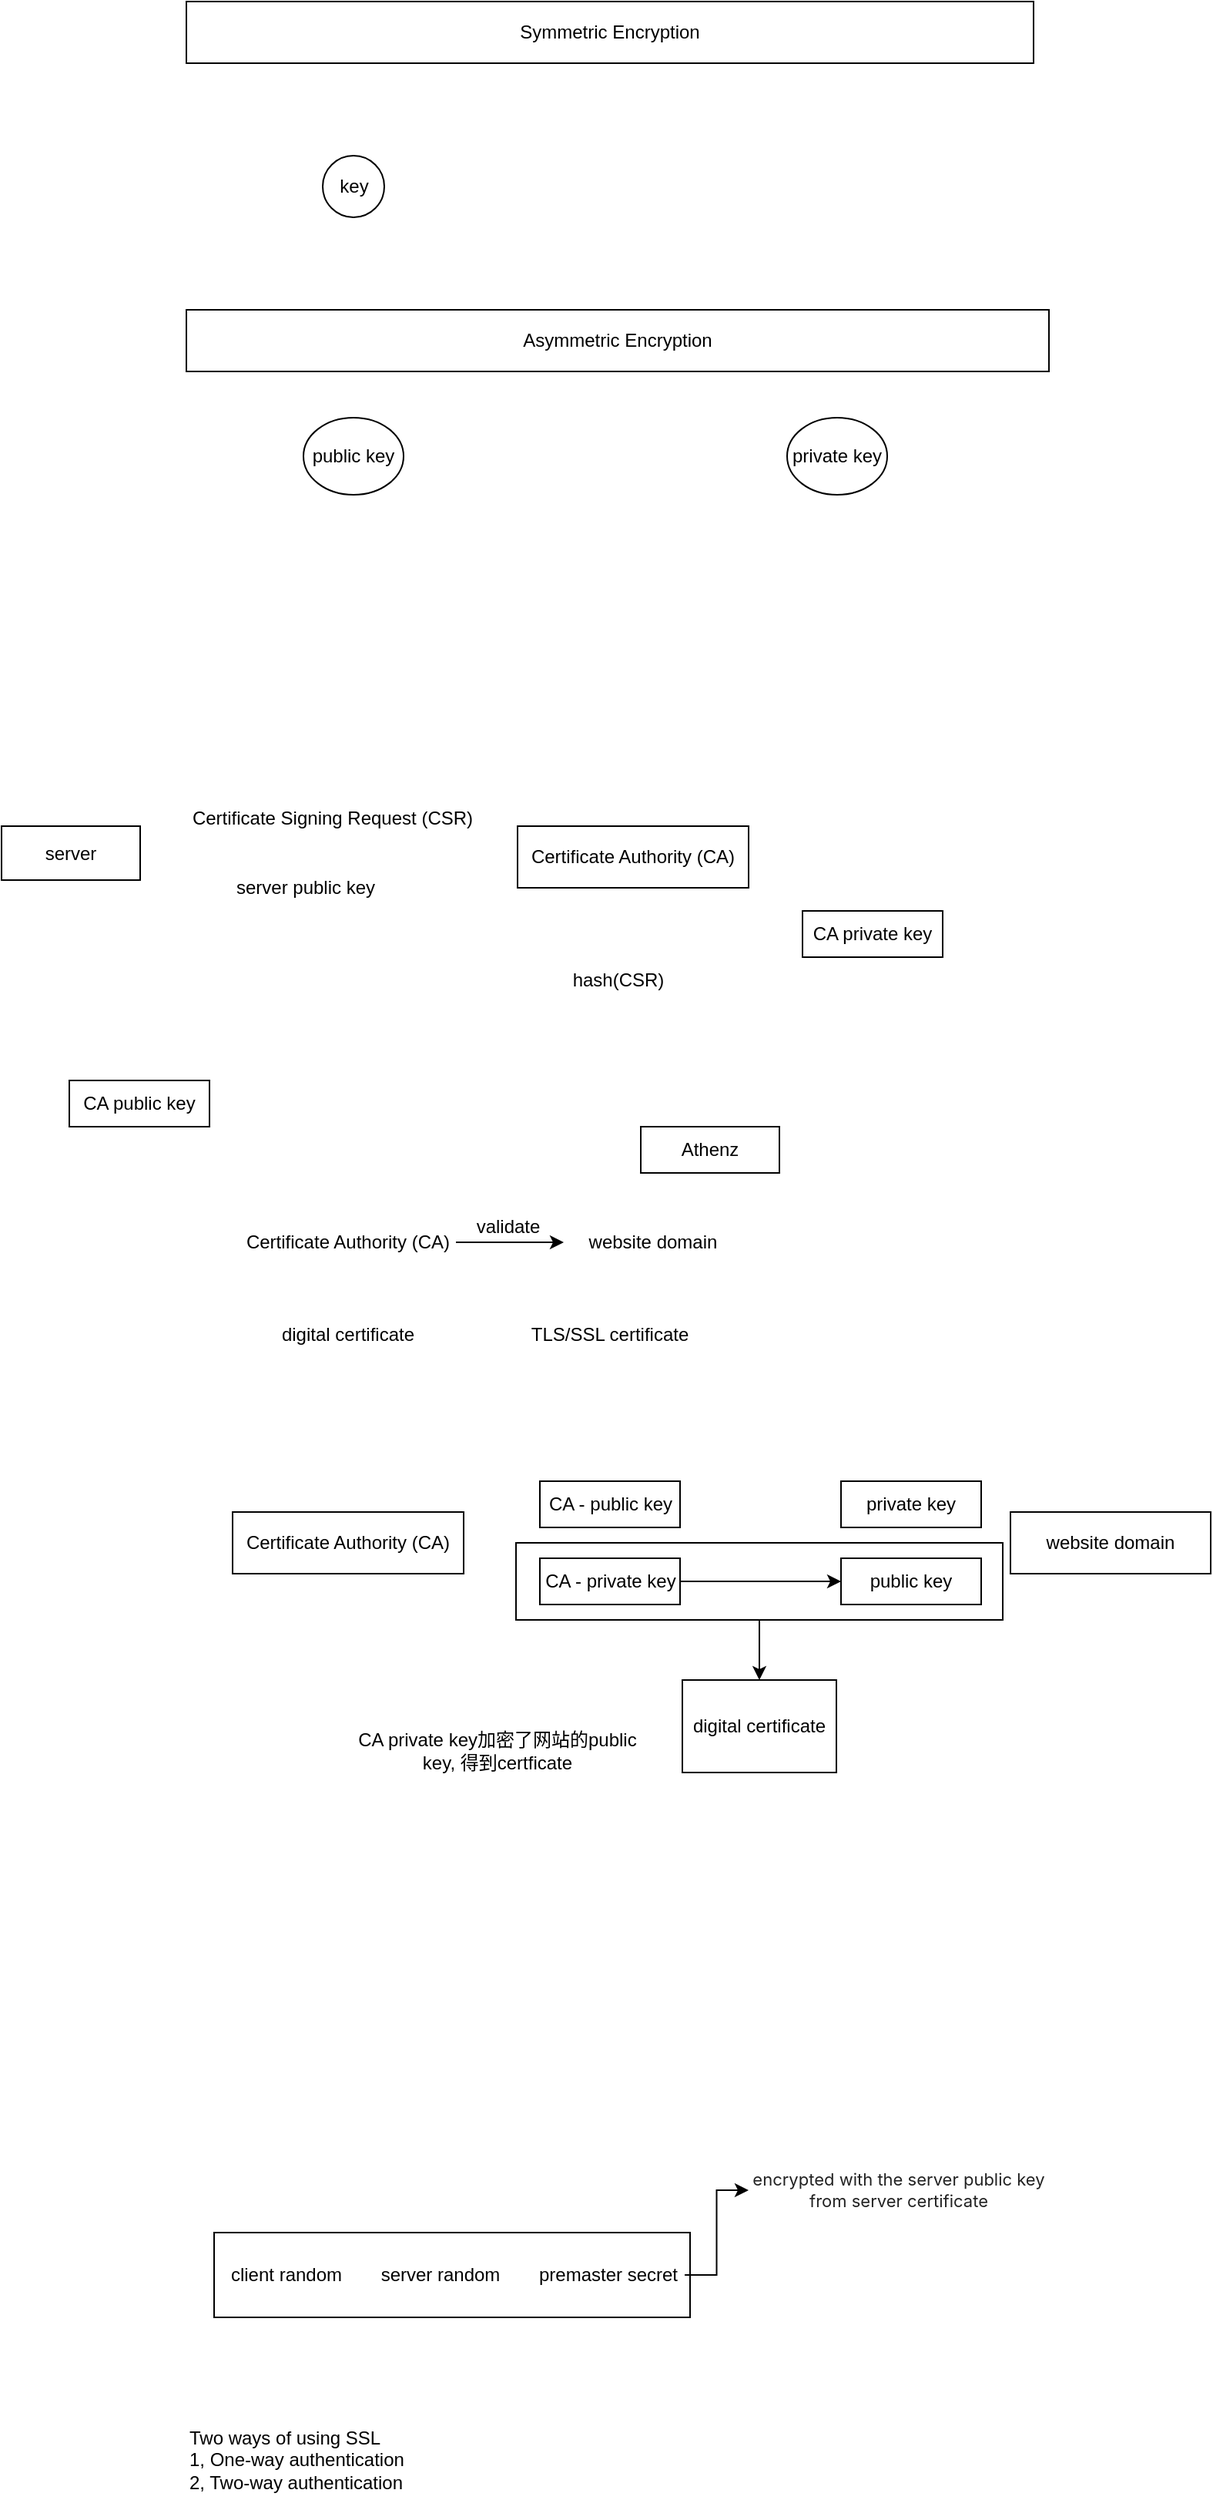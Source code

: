 <mxfile version="24.2.5" type="github">
  <diagram id="h_MF3vdllRQitfquvE4h" name="Page-1">
    <mxGraphModel dx="1434" dy="761" grid="1" gridSize="10" guides="1" tooltips="1" connect="1" arrows="1" fold="1" page="1" pageScale="1" pageWidth="827" pageHeight="1169" math="0" shadow="0">
      <root>
        <mxCell id="0" />
        <mxCell id="1" parent="0" />
        <mxCell id="PdbAGeIDLId4RMrBVTy8-7" value="" style="rounded=0;whiteSpace=wrap;html=1;fontSize=11;" parent="1" vertex="1">
          <mxGeometry x="158" y="1527.5" width="309" height="55" as="geometry" />
        </mxCell>
        <mxCell id="S_oFghBILawp2eDshSNd-26" style="edgeStyle=orthogonalEdgeStyle;rounded=0;orthogonalLoop=1;jettySize=auto;html=1;entryX=0.5;entryY=0;entryDx=0;entryDy=0;curved=1;" parent="1" source="S_oFghBILawp2eDshSNd-25" target="S_oFghBILawp2eDshSNd-17" edge="1">
          <mxGeometry relative="1" as="geometry" />
        </mxCell>
        <mxCell id="S_oFghBILawp2eDshSNd-25" value="" style="rounded=0;whiteSpace=wrap;html=1;" parent="1" vertex="1">
          <mxGeometry x="354" y="1080" width="316" height="50" as="geometry" />
        </mxCell>
        <mxCell id="S_oFghBILawp2eDshSNd-6" value="" style="edgeStyle=orthogonalEdgeStyle;rounded=0;orthogonalLoop=1;jettySize=auto;html=1;" parent="1" source="S_oFghBILawp2eDshSNd-1" target="S_oFghBILawp2eDshSNd-5" edge="1">
          <mxGeometry relative="1" as="geometry" />
        </mxCell>
        <mxCell id="S_oFghBILawp2eDshSNd-1" value="Certificate Authority (CA)" style="text;html=1;strokeColor=none;fillColor=none;align=center;verticalAlign=middle;whiteSpace=wrap;rounded=0;" parent="1" vertex="1">
          <mxGeometry x="175" y="870" width="140" height="30" as="geometry" />
        </mxCell>
        <mxCell id="S_oFghBILawp2eDshSNd-2" value="digital certificate" style="text;html=1;strokeColor=none;fillColor=none;align=center;verticalAlign=middle;whiteSpace=wrap;rounded=0;" parent="1" vertex="1">
          <mxGeometry x="175" y="930" width="140" height="30" as="geometry" />
        </mxCell>
        <mxCell id="S_oFghBILawp2eDshSNd-3" value="Athenz" style="rounded=0;whiteSpace=wrap;html=1;" parent="1" vertex="1">
          <mxGeometry x="435" y="810" width="90" height="30" as="geometry" />
        </mxCell>
        <mxCell id="S_oFghBILawp2eDshSNd-4" value="TLS/SSL certificate" style="text;html=1;strokeColor=none;fillColor=none;align=center;verticalAlign=middle;whiteSpace=wrap;rounded=0;" parent="1" vertex="1">
          <mxGeometry x="345" y="930" width="140" height="30" as="geometry" />
        </mxCell>
        <mxCell id="S_oFghBILawp2eDshSNd-5" value="website domain" style="text;html=1;strokeColor=none;fillColor=none;align=center;verticalAlign=middle;whiteSpace=wrap;rounded=0;" parent="1" vertex="1">
          <mxGeometry x="385" y="870" width="116" height="30" as="geometry" />
        </mxCell>
        <mxCell id="S_oFghBILawp2eDshSNd-7" value="validate" style="text;html=1;strokeColor=none;fillColor=none;align=center;verticalAlign=middle;whiteSpace=wrap;rounded=0;" parent="1" vertex="1">
          <mxGeometry x="319" y="865" width="60" height="20" as="geometry" />
        </mxCell>
        <mxCell id="S_oFghBILawp2eDshSNd-9" value="Certificate Authority (CA)" style="rounded=0;whiteSpace=wrap;html=1;" parent="1" vertex="1">
          <mxGeometry x="170" y="1060" width="150" height="40" as="geometry" />
        </mxCell>
        <mxCell id="S_oFghBILawp2eDshSNd-10" value="CA - public key" style="rounded=0;whiteSpace=wrap;html=1;" parent="1" vertex="1">
          <mxGeometry x="369.5" y="1040" width="91" height="30" as="geometry" />
        </mxCell>
        <mxCell id="S_oFghBILawp2eDshSNd-16" style="edgeStyle=orthogonalEdgeStyle;rounded=0;orthogonalLoop=1;jettySize=auto;html=1;" parent="1" source="S_oFghBILawp2eDshSNd-11" target="S_oFghBILawp2eDshSNd-13" edge="1">
          <mxGeometry relative="1" as="geometry" />
        </mxCell>
        <mxCell id="S_oFghBILawp2eDshSNd-11" value="CA - private key" style="rounded=0;whiteSpace=wrap;html=1;" parent="1" vertex="1">
          <mxGeometry x="369.5" y="1090" width="91" height="30" as="geometry" />
        </mxCell>
        <mxCell id="S_oFghBILawp2eDshSNd-12" value="website domain" style="rounded=0;whiteSpace=wrap;html=1;" parent="1" vertex="1">
          <mxGeometry x="675" y="1060" width="130" height="40" as="geometry" />
        </mxCell>
        <mxCell id="S_oFghBILawp2eDshSNd-13" value="public key" style="rounded=0;whiteSpace=wrap;html=1;" parent="1" vertex="1">
          <mxGeometry x="565" y="1090" width="91" height="30" as="geometry" />
        </mxCell>
        <mxCell id="S_oFghBILawp2eDshSNd-14" value="private key" style="rounded=0;whiteSpace=wrap;html=1;" parent="1" vertex="1">
          <mxGeometry x="565" y="1040" width="91" height="30" as="geometry" />
        </mxCell>
        <mxCell id="S_oFghBILawp2eDshSNd-17" value="digital certificate" style="rounded=0;whiteSpace=wrap;html=1;" parent="1" vertex="1">
          <mxGeometry x="462" y="1169" width="100" height="60" as="geometry" />
        </mxCell>
        <mxCell id="S_oFghBILawp2eDshSNd-18" value="CA private key加密了网站的public key, 得到certficate" style="text;html=1;strokeColor=none;fillColor=none;align=center;verticalAlign=middle;whiteSpace=wrap;rounded=0;" parent="1" vertex="1">
          <mxGeometry x="249" y="1190" width="186" height="50" as="geometry" />
        </mxCell>
        <mxCell id="S_oFghBILawp2eDshSNd-19" value="Symmetric Encryption" style="rounded=0;whiteSpace=wrap;html=1;" parent="1" vertex="1">
          <mxGeometry x="140" y="80" width="550" height="40" as="geometry" />
        </mxCell>
        <mxCell id="S_oFghBILawp2eDshSNd-20" value="Asymmetric Encryption" style="rounded=0;whiteSpace=wrap;html=1;" parent="1" vertex="1">
          <mxGeometry x="140" y="280" width="560" height="40" as="geometry" />
        </mxCell>
        <mxCell id="S_oFghBILawp2eDshSNd-21" value="key" style="ellipse;whiteSpace=wrap;html=1;aspect=fixed;" parent="1" vertex="1">
          <mxGeometry x="228.5" y="180" width="40" height="40" as="geometry" />
        </mxCell>
        <mxCell id="S_oFghBILawp2eDshSNd-22" value="public key" style="ellipse;whiteSpace=wrap;html=1;" parent="1" vertex="1">
          <mxGeometry x="216" y="350" width="65" height="50" as="geometry" />
        </mxCell>
        <mxCell id="S_oFghBILawp2eDshSNd-23" value="private key" style="ellipse;whiteSpace=wrap;html=1;" parent="1" vertex="1">
          <mxGeometry x="530" y="350" width="65" height="50" as="geometry" />
        </mxCell>
        <mxCell id="PdbAGeIDLId4RMrBVTy8-1" value="client random" style="text;html=1;strokeColor=none;fillColor=none;align=center;verticalAlign=middle;whiteSpace=wrap;rounded=0;" parent="1" vertex="1">
          <mxGeometry x="155" y="1540" width="100" height="30" as="geometry" />
        </mxCell>
        <mxCell id="PdbAGeIDLId4RMrBVTy8-2" value="server random" style="text;html=1;strokeColor=none;fillColor=none;align=center;verticalAlign=middle;whiteSpace=wrap;rounded=0;" parent="1" vertex="1">
          <mxGeometry x="255" y="1540" width="100" height="30" as="geometry" />
        </mxCell>
        <mxCell id="PdbAGeIDLId4RMrBVTy8-6" style="edgeStyle=orthogonalEdgeStyle;rounded=0;orthogonalLoop=1;jettySize=auto;html=1;entryX=0;entryY=0.5;entryDx=0;entryDy=0;fontSize=11;" parent="1" source="PdbAGeIDLId4RMrBVTy8-3" target="PdbAGeIDLId4RMrBVTy8-4" edge="1">
          <mxGeometry relative="1" as="geometry" />
        </mxCell>
        <mxCell id="PdbAGeIDLId4RMrBVTy8-3" value="premaster secret" style="text;html=1;strokeColor=none;fillColor=none;align=center;verticalAlign=middle;whiteSpace=wrap;rounded=0;" parent="1" vertex="1">
          <mxGeometry x="363.5" y="1540" width="100" height="30" as="geometry" />
        </mxCell>
        <mxCell id="PdbAGeIDLId4RMrBVTy8-4" value="&lt;span style=&quot;color: rgb(34, 34, 34); font-family: -apple-system, &amp;quot;system-ui&amp;quot;, &amp;quot;Segoe UI&amp;quot;, Roboto, Oxygen, Ubuntu, Cantarell, &amp;quot;Fira Sans&amp;quot;, &amp;quot;Droid Sans&amp;quot;, &amp;quot;Helvetica Neue&amp;quot;, sans-serif; font-style: normal; font-variant-ligatures: normal; font-variant-caps: normal; letter-spacing: normal; orphans: 2; text-indent: 0px; text-transform: none; widows: 2; word-spacing: 0px; -webkit-text-stroke-width: 0px; text-decoration-thickness: initial; text-decoration-style: initial; text-decoration-color: initial; float: none; font-size: 11px; display: inline !important;&quot;&gt;&lt;font style=&quot;font-size: 11px;&quot;&gt;encrypted with the server public key from server certificate&lt;/font&gt;&lt;/span&gt;" style="text;html=1;strokeColor=none;fillColor=none;align=center;verticalAlign=middle;whiteSpace=wrap;rounded=0;fontSize=11;fontStyle=0" parent="1" vertex="1">
          <mxGeometry x="505" y="1480" width="195" height="40" as="geometry" />
        </mxCell>
        <mxCell id="PdbAGeIDLId4RMrBVTy8-9" value="Two ways of using SSL&lt;br&gt;1, One-way authentication&lt;br&gt;2, Two-way authentication" style="text;html=1;strokeColor=none;fillColor=none;align=left;verticalAlign=middle;whiteSpace=wrap;rounded=0;" parent="1" vertex="1">
          <mxGeometry x="140" y="1650" width="185" height="50" as="geometry" />
        </mxCell>
        <mxCell id="Zw11vd7dgBP-SgBjFEoj-1" value="Certificate Signing Request (CSR)" style="text;html=1;align=center;verticalAlign=middle;whiteSpace=wrap;rounded=0;" vertex="1" parent="1">
          <mxGeometry x="140" y="595" width="190" height="30" as="geometry" />
        </mxCell>
        <mxCell id="Zw11vd7dgBP-SgBjFEoj-2" value="server" style="rounded=0;whiteSpace=wrap;html=1;" vertex="1" parent="1">
          <mxGeometry x="20" y="615" width="90" height="35" as="geometry" />
        </mxCell>
        <mxCell id="Zw11vd7dgBP-SgBjFEoj-3" value="server public key" style="text;html=1;align=center;verticalAlign=middle;whiteSpace=wrap;rounded=0;" vertex="1" parent="1">
          <mxGeometry x="140" y="640" width="155" height="30" as="geometry" />
        </mxCell>
        <mxCell id="Zw11vd7dgBP-SgBjFEoj-4" value="Certificate Authority (CA)" style="rounded=0;whiteSpace=wrap;html=1;" vertex="1" parent="1">
          <mxGeometry x="355" y="615" width="150" height="40" as="geometry" />
        </mxCell>
        <mxCell id="Zw11vd7dgBP-SgBjFEoj-5" value="CA public key" style="rounded=0;whiteSpace=wrap;html=1;" vertex="1" parent="1">
          <mxGeometry x="64" y="780" width="91" height="30" as="geometry" />
        </mxCell>
        <mxCell id="Zw11vd7dgBP-SgBjFEoj-6" value="CA private key" style="rounded=0;whiteSpace=wrap;html=1;" vertex="1" parent="1">
          <mxGeometry x="540" y="670" width="91" height="30" as="geometry" />
        </mxCell>
        <mxCell id="Zw11vd7dgBP-SgBjFEoj-7" value="hash(CSR)" style="text;html=1;align=center;verticalAlign=middle;whiteSpace=wrap;rounded=0;" vertex="1" parent="1">
          <mxGeometry x="367.5" y="700" width="105" height="30" as="geometry" />
        </mxCell>
      </root>
    </mxGraphModel>
  </diagram>
</mxfile>
